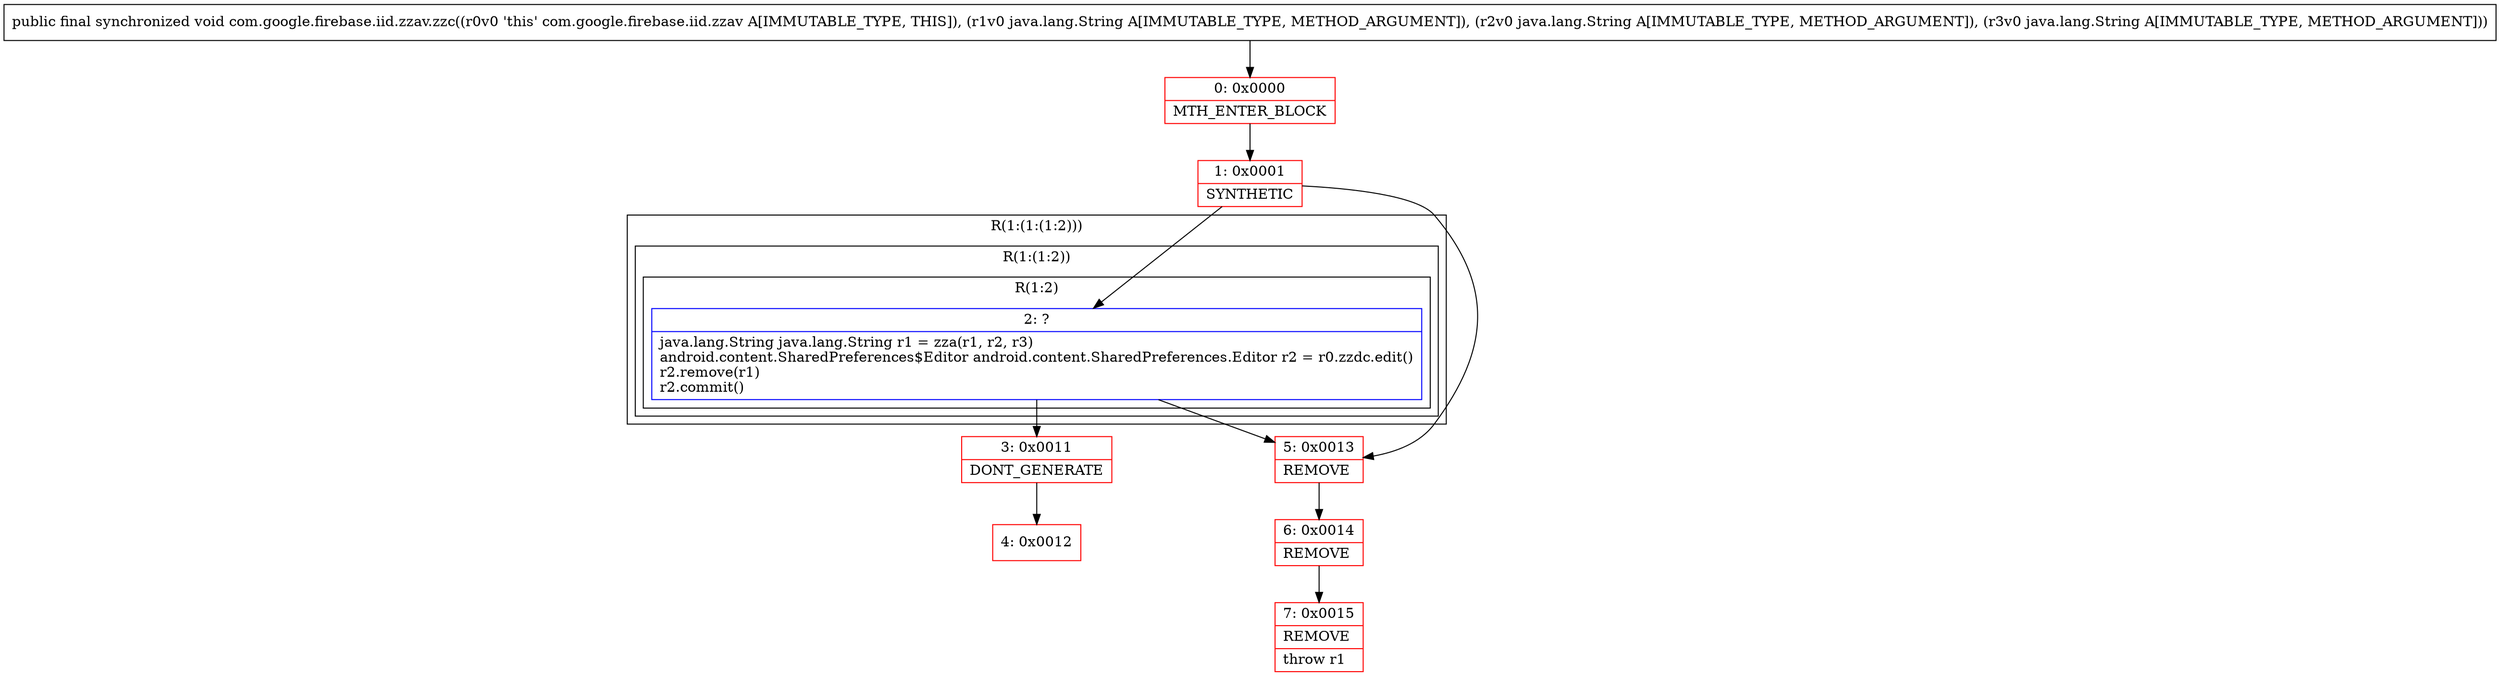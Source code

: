 digraph "CFG forcom.google.firebase.iid.zzav.zzc(Ljava\/lang\/String;Ljava\/lang\/String;Ljava\/lang\/String;)V" {
subgraph cluster_Region_1465235503 {
label = "R(1:(1:(1:2)))";
node [shape=record,color=blue];
subgraph cluster_Region_36787861 {
label = "R(1:(1:2))";
node [shape=record,color=blue];
subgraph cluster_Region_245912989 {
label = "R(1:2)";
node [shape=record,color=blue];
Node_2 [shape=record,label="{2\:\ ?|java.lang.String java.lang.String r1 = zza(r1, r2, r3)\landroid.content.SharedPreferences$Editor android.content.SharedPreferences.Editor r2 = r0.zzdc.edit()\lr2.remove(r1)\lr2.commit()\l}"];
}
}
}
Node_0 [shape=record,color=red,label="{0\:\ 0x0000|MTH_ENTER_BLOCK\l}"];
Node_1 [shape=record,color=red,label="{1\:\ 0x0001|SYNTHETIC\l}"];
Node_3 [shape=record,color=red,label="{3\:\ 0x0011|DONT_GENERATE\l}"];
Node_4 [shape=record,color=red,label="{4\:\ 0x0012}"];
Node_5 [shape=record,color=red,label="{5\:\ 0x0013|REMOVE\l}"];
Node_6 [shape=record,color=red,label="{6\:\ 0x0014|REMOVE\l}"];
Node_7 [shape=record,color=red,label="{7\:\ 0x0015|REMOVE\l|throw r1\l}"];
MethodNode[shape=record,label="{public final synchronized void com.google.firebase.iid.zzav.zzc((r0v0 'this' com.google.firebase.iid.zzav A[IMMUTABLE_TYPE, THIS]), (r1v0 java.lang.String A[IMMUTABLE_TYPE, METHOD_ARGUMENT]), (r2v0 java.lang.String A[IMMUTABLE_TYPE, METHOD_ARGUMENT]), (r3v0 java.lang.String A[IMMUTABLE_TYPE, METHOD_ARGUMENT])) }"];
MethodNode -> Node_0;
Node_2 -> Node_3;
Node_2 -> Node_5;
Node_0 -> Node_1;
Node_1 -> Node_2;
Node_1 -> Node_5;
Node_3 -> Node_4;
Node_5 -> Node_6;
Node_6 -> Node_7;
}

